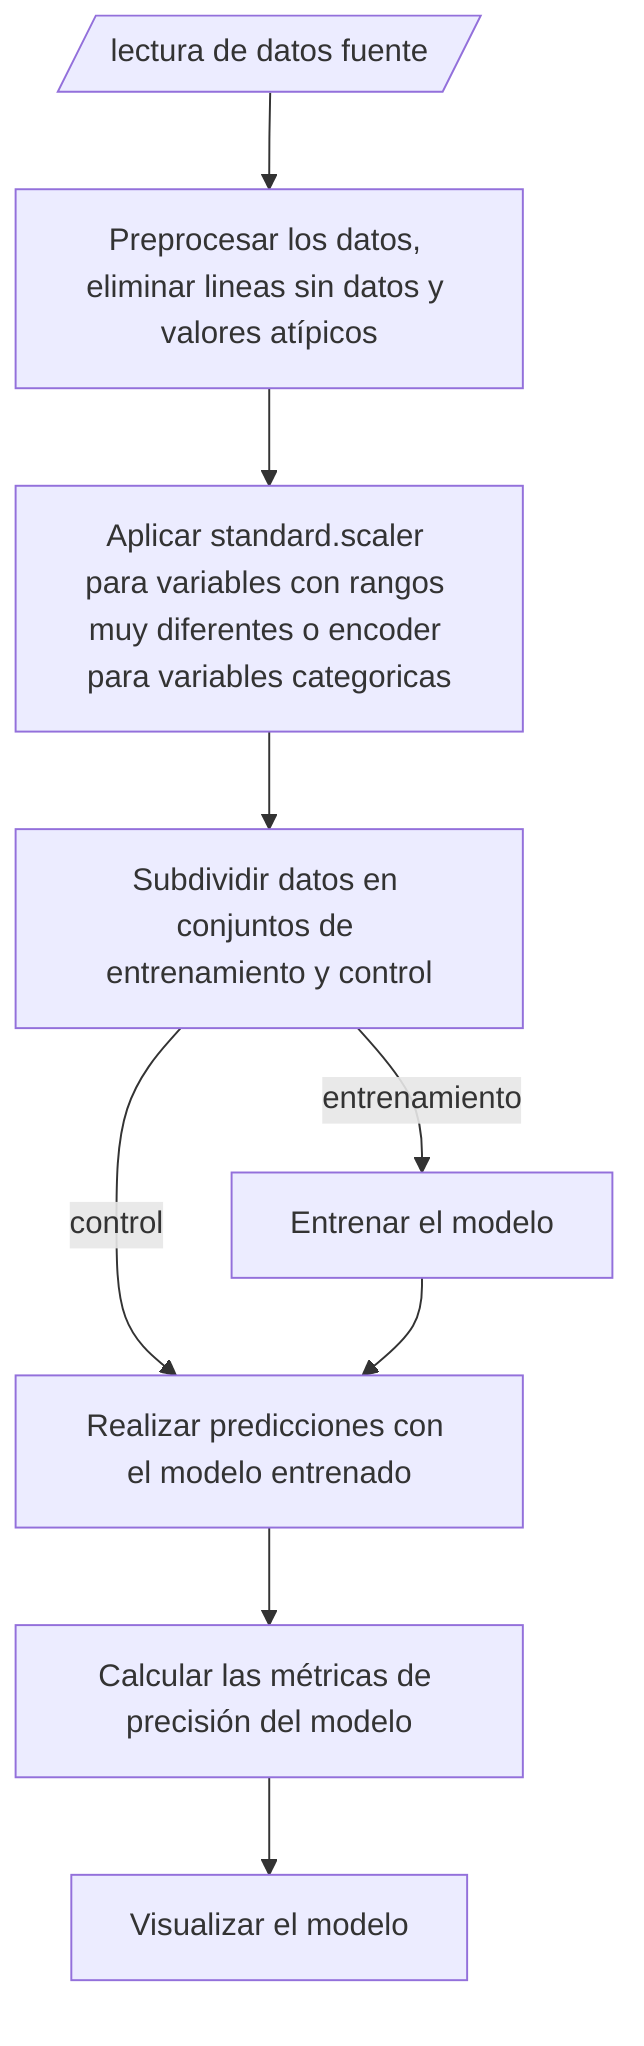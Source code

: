 flowchart TD
  A[/lectura de datos fuente/] --> B
  B[Preprocesar los datos, eliminar lineas sin datos y valores atípicos] --> C
  C[Aplicar standard.scaler para variables con rangos muy diferentes o encoder para variables categoricas] --> D
  D[Subdividir datos en conjuntos de entrenamiento y control] -- entrenamiento --> E
  D -- control --> F
  E[Entrenar el modelo] --> F
  F[Realizar predicciones con el modelo entrenado] --> G
  G[Calcular las métricas de precisión del modelo] --> H
  H[Visualizar el modelo]